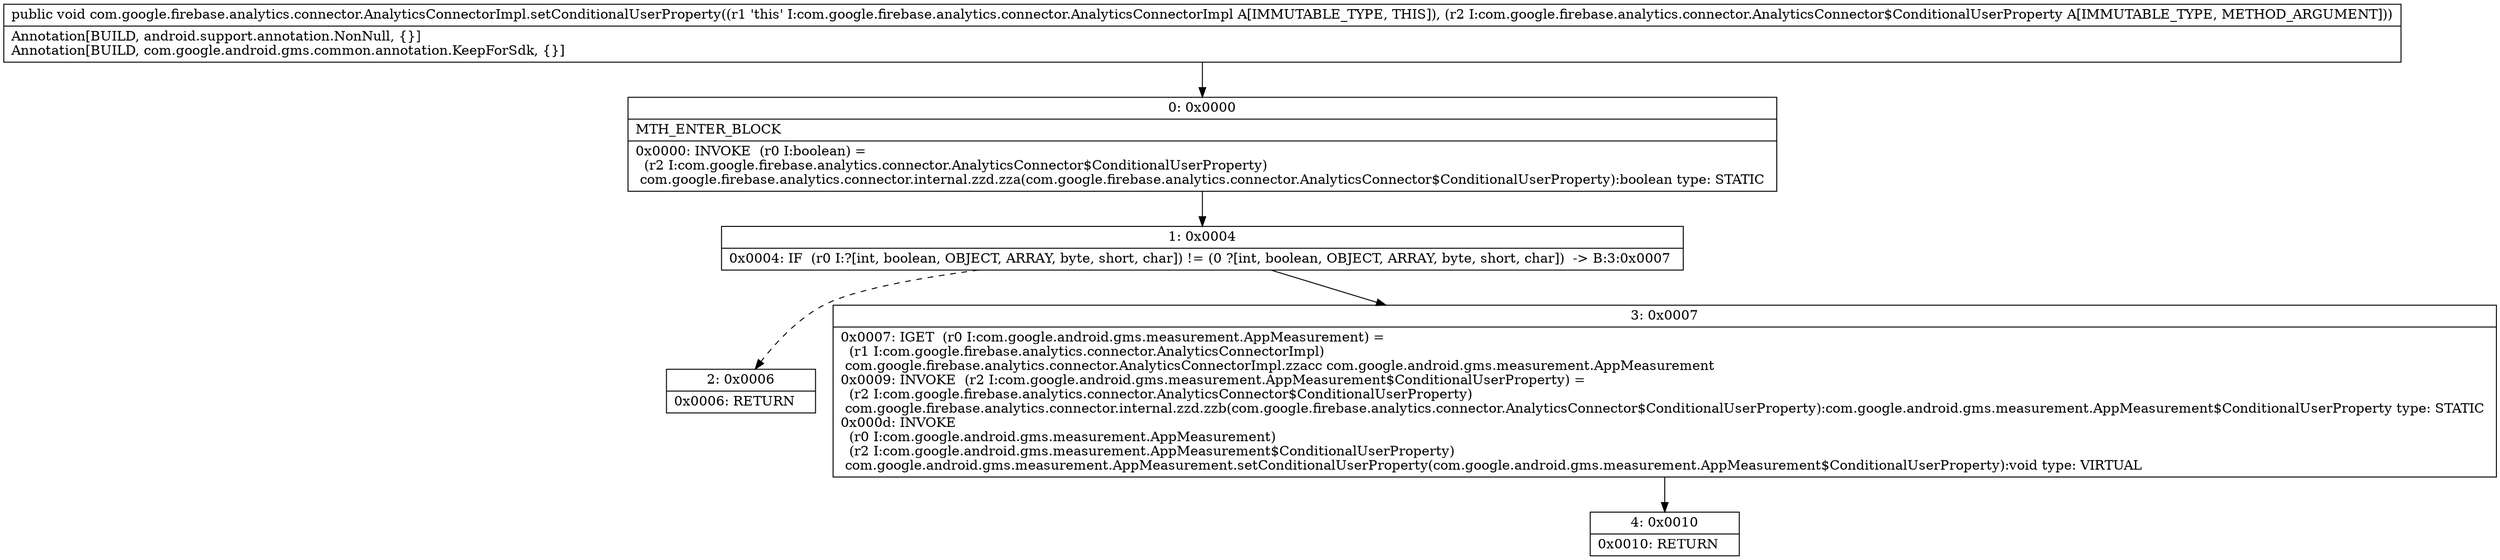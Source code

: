 digraph "CFG forcom.google.firebase.analytics.connector.AnalyticsConnectorImpl.setConditionalUserProperty(Lcom\/google\/firebase\/analytics\/connector\/AnalyticsConnector$ConditionalUserProperty;)V" {
Node_0 [shape=record,label="{0\:\ 0x0000|MTH_ENTER_BLOCK\l|0x0000: INVOKE  (r0 I:boolean) = \l  (r2 I:com.google.firebase.analytics.connector.AnalyticsConnector$ConditionalUserProperty)\l com.google.firebase.analytics.connector.internal.zzd.zza(com.google.firebase.analytics.connector.AnalyticsConnector$ConditionalUserProperty):boolean type: STATIC \l}"];
Node_1 [shape=record,label="{1\:\ 0x0004|0x0004: IF  (r0 I:?[int, boolean, OBJECT, ARRAY, byte, short, char]) != (0 ?[int, boolean, OBJECT, ARRAY, byte, short, char])  \-\> B:3:0x0007 \l}"];
Node_2 [shape=record,label="{2\:\ 0x0006|0x0006: RETURN   \l}"];
Node_3 [shape=record,label="{3\:\ 0x0007|0x0007: IGET  (r0 I:com.google.android.gms.measurement.AppMeasurement) = \l  (r1 I:com.google.firebase.analytics.connector.AnalyticsConnectorImpl)\l com.google.firebase.analytics.connector.AnalyticsConnectorImpl.zzacc com.google.android.gms.measurement.AppMeasurement \l0x0009: INVOKE  (r2 I:com.google.android.gms.measurement.AppMeasurement$ConditionalUserProperty) = \l  (r2 I:com.google.firebase.analytics.connector.AnalyticsConnector$ConditionalUserProperty)\l com.google.firebase.analytics.connector.internal.zzd.zzb(com.google.firebase.analytics.connector.AnalyticsConnector$ConditionalUserProperty):com.google.android.gms.measurement.AppMeasurement$ConditionalUserProperty type: STATIC \l0x000d: INVOKE  \l  (r0 I:com.google.android.gms.measurement.AppMeasurement)\l  (r2 I:com.google.android.gms.measurement.AppMeasurement$ConditionalUserProperty)\l com.google.android.gms.measurement.AppMeasurement.setConditionalUserProperty(com.google.android.gms.measurement.AppMeasurement$ConditionalUserProperty):void type: VIRTUAL \l}"];
Node_4 [shape=record,label="{4\:\ 0x0010|0x0010: RETURN   \l}"];
MethodNode[shape=record,label="{public void com.google.firebase.analytics.connector.AnalyticsConnectorImpl.setConditionalUserProperty((r1 'this' I:com.google.firebase.analytics.connector.AnalyticsConnectorImpl A[IMMUTABLE_TYPE, THIS]), (r2 I:com.google.firebase.analytics.connector.AnalyticsConnector$ConditionalUserProperty A[IMMUTABLE_TYPE, METHOD_ARGUMENT]))  | Annotation[BUILD, android.support.annotation.NonNull, \{\}]\lAnnotation[BUILD, com.google.android.gms.common.annotation.KeepForSdk, \{\}]\l}"];
MethodNode -> Node_0;
Node_0 -> Node_1;
Node_1 -> Node_2[style=dashed];
Node_1 -> Node_3;
Node_3 -> Node_4;
}

